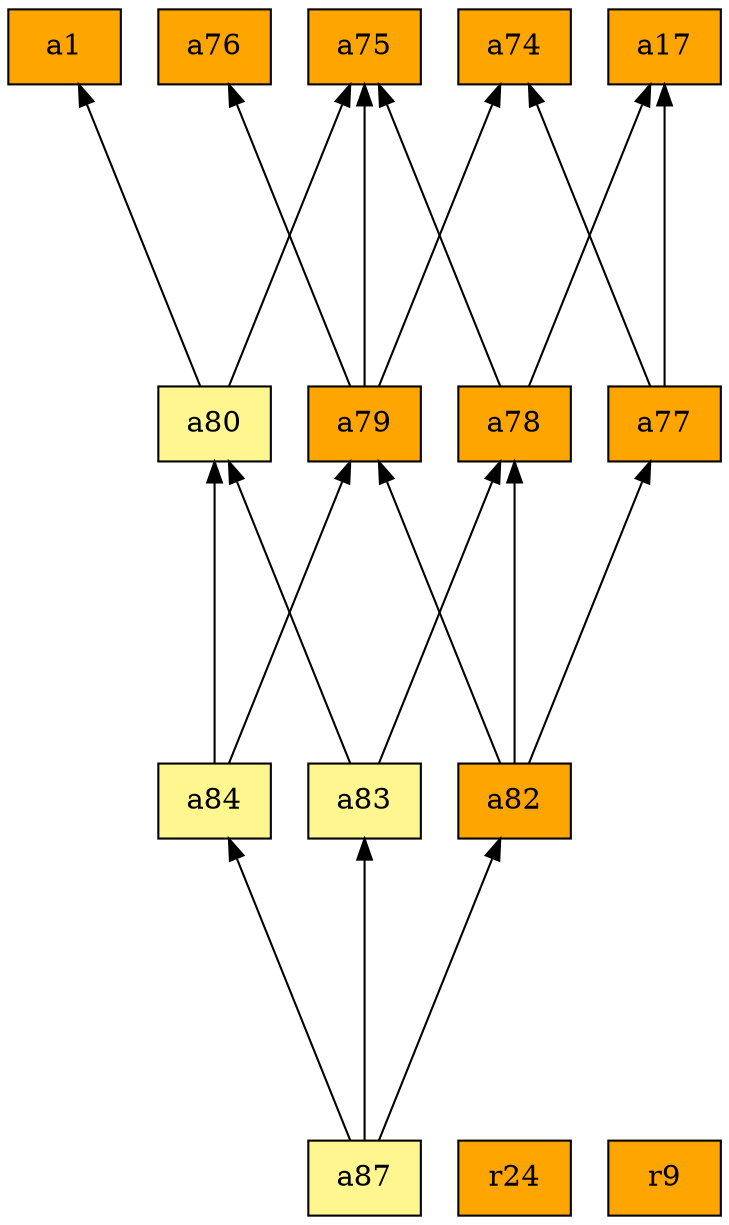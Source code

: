 digraph G {
rankdir=BT;ranksep="2.0";
"a1" [shape=record,fillcolor=orange,style=filled,label="{a1}"];
"a82" [shape=record,fillcolor=orange,style=filled,label="{a82}"];
"a74" [shape=record,fillcolor=orange,style=filled,label="{a74}"];
"a75" [shape=record,fillcolor=orange,style=filled,label="{a75}"];
"a79" [shape=record,fillcolor=orange,style=filled,label="{a79}"];
"a78" [shape=record,fillcolor=orange,style=filled,label="{a78}"];
"r24" [shape=record,fillcolor=orange,style=filled,label="{r24}"];
"a17" [shape=record,fillcolor=orange,style=filled,label="{a17}"];
"a83" [shape=record,fillcolor=khaki1,style=filled,label="{a83}"];
"a87" [shape=record,fillcolor=khaki1,style=filled,label="{a87}"];
"a77" [shape=record,fillcolor=orange,style=filled,label="{a77}"];
"a80" [shape=record,fillcolor=khaki1,style=filled,label="{a80}"];
"r9" [shape=record,fillcolor=orange,style=filled,label="{r9}"];
"a76" [shape=record,fillcolor=orange,style=filled,label="{a76}"];
"a84" [shape=record,fillcolor=khaki1,style=filled,label="{a84}"];
"a82" -> "a78"
"a82" -> "a79"
"a82" -> "a77"
"a79" -> "a75"
"a79" -> "a74"
"a79" -> "a76"
"a78" -> "a75"
"a78" -> "a17"
"a83" -> "a78"
"a83" -> "a80"
"a87" -> "a83"
"a87" -> "a82"
"a87" -> "a84"
"a77" -> "a74"
"a77" -> "a17"
"a80" -> "a75"
"a80" -> "a1"
"a84" -> "a79"
"a84" -> "a80"
}